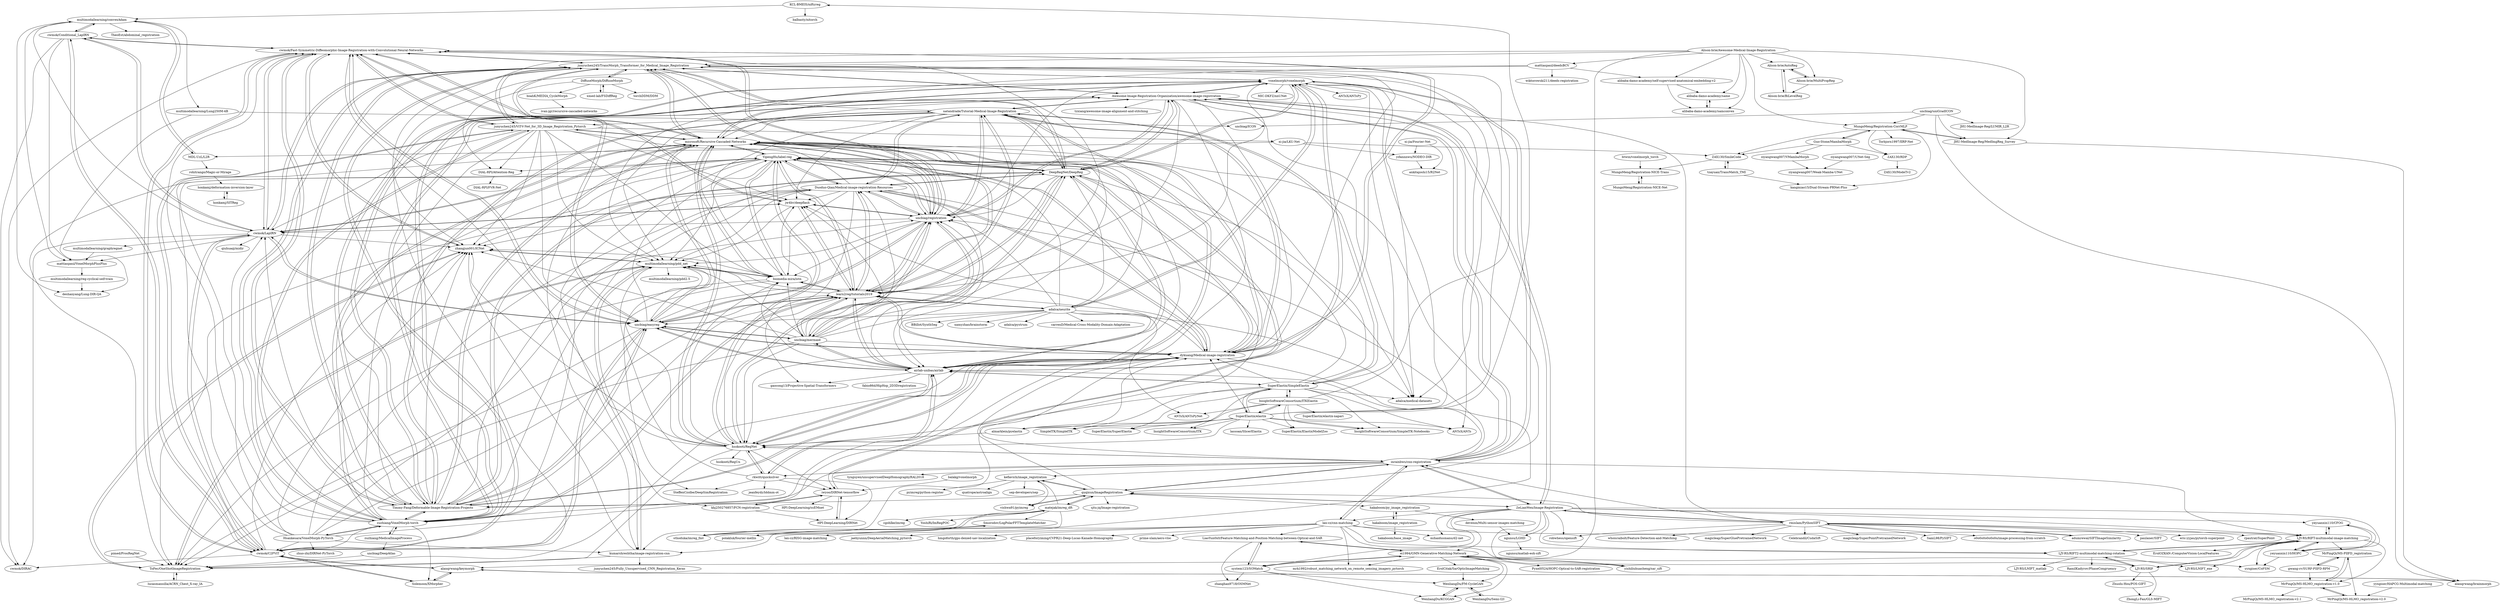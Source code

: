 digraph G {
"KCL-BMEIS/niftyreg" -> "multimodallearning/convexAdam"
"KCL-BMEIS/niftyreg" -> "balbasty/nitorch"
"voxelmorph/voxelmorph" -> "Awesome-Image-Registration-Organization/awesome-image-registration"
"voxelmorph/voxelmorph" -> "junyuchen245/TransMorph_Transformer_for_Medical_Image_Registration"
"voxelmorph/voxelmorph" -> "microsoft/Recursive-Cascaded-Networks"
"voxelmorph/voxelmorph" -> "adalca/medical-datasets" ["e"=1]
"voxelmorph/voxelmorph" -> "DeepRegNet/DeepReg"
"voxelmorph/voxelmorph" -> "airlab-unibas/airlab"
"voxelmorph/voxelmorph" -> "ANTsX/ANTs" ["e"=1]
"voxelmorph/voxelmorph" -> "zuzhiang/VoxelMorph-torch"
"voxelmorph/voxelmorph" -> "ANTsX/ANTsPy" ["e"=1]
"voxelmorph/voxelmorph" -> "Timmy-Fang/Deformable-Image-Registration-Projects"
"voxelmorph/voxelmorph" -> "MIC-DKFZ/nnUNet" ["e"=1]
"voxelmorph/voxelmorph" -> "inrainbws/cnn-registration"
"voxelmorph/voxelmorph" -> "adalca/neurite"
"voxelmorph/voxelmorph" -> "uncbiag/registration"
"voxelmorph/voxelmorph" -> "learn2reg/tutorials2019"
"inrainbws/cnn-registration" -> "quqixun/ImageRegistration"
"inrainbws/cnn-registration" -> "ZeLianWen/Image-Registration"
"inrainbws/cnn-registration" -> "Awesome-Image-Registration-Organization/awesome-image-registration"
"inrainbws/cnn-registration" -> "hsokooti/RegNet"
"inrainbws/cnn-registration" -> "dykuang/Medical-image-registration"
"inrainbws/cnn-registration" -> "voxelmorph/voxelmorph"
"inrainbws/cnn-registration" -> "lan-cz/cnn-matching"
"inrainbws/cnn-registration" -> "tynguyen/unsupervisedDeepHomographyRAL2018" ["e"=1]
"inrainbws/cnn-registration" -> "microsoft/Recursive-Cascaded-Networks"
"inrainbws/cnn-registration" -> "LJY-RS/RIFT-multimodal-image-matching"
"inrainbws/cnn-registration" -> "uncbiag/registration"
"inrainbws/cnn-registration" -> "Timmy-Fang/Deformable-Image-Registration-Projects"
"inrainbws/cnn-registration" -> "rkwitt/quicksilver"
"inrainbws/cnn-registration" -> "airlab-unibas/airlab"
"inrainbws/cnn-registration" -> "keflavich/image_registration"
"kumarshreshtha/image-registration-cnn" -> "multimodallearning/pdd_net"
"kumarshreshtha/image-registration-cnn" -> "ToFec/OneShotImageRegistration"
"kumarshreshtha/image-registration-cnn" -> "zhangjun001/ICNet"
"kumarshreshtha/image-registration-cnn" -> "junyuchen245/Fully_Unsupervised_CNN_Registration_Keras" ["e"=1]
"airlab-unibas/airlab" -> "rkwitt/quicksilver"
"airlab-unibas/airlab" -> "learn2reg/tutorials2019"
"airlab-unibas/airlab" -> "hsokooti/RegNet"
"airlab-unibas/airlab" -> "microsoft/Recursive-Cascaded-Networks"
"airlab-unibas/airlab" -> "dykuang/Medical-image-registration"
"airlab-unibas/airlab" -> "SuperElastix/SimpleElastix"
"airlab-unibas/airlab" -> "uncbiag/mermaid"
"airlab-unibas/airlab" -> "DeepRegNet/DeepReg"
"airlab-unibas/airlab" -> "uncbiag/easyreg"
"airlab-unibas/airlab" -> "voxelmorph/voxelmorph"
"airlab-unibas/airlab" -> "fabio86d/HipHop_2D3Dregistration" ["e"=1]
"airlab-unibas/airlab" -> "natandrade/Tutorial-Medical-Image-Registration"
"airlab-unibas/airlab" -> "biomedia-mira/istn"
"airlab-unibas/airlab" -> "uncbiag/registration"
"airlab-unibas/airlab" -> "gaocong13/Projective-Spatial-Transformers" ["e"=1]
"uncbiag/mermaid" -> "uncbiag/easyreg"
"uncbiag/mermaid" -> "uncbiag/registration"
"uncbiag/mermaid" -> "learn2reg/tutorials2019"
"uncbiag/mermaid" -> "dykuang/Medical-image-registration"
"uncbiag/mermaid" -> "airlab-unibas/airlab"
"uncbiag/mermaid" -> "zhangjun001/ICNet"
"uncbiag/mermaid" -> "jw4hv/deepflash"
"uncbiag/mermaid" -> "DeepRegNet/DeepReg"
"uncbiag/mermaid" -> "ToFec/OneShotImageRegistration"
"uncbiag/mermaid" -> "microsoft/Recursive-Cascaded-Networks"
"uncbiag/mermaid" -> "cwmok/Fast-Symmetric-Diffeomorphic-Image-Registration-with-Convolutional-Neural-Networks"
"uncbiag/mermaid" -> "multimodallearning/pdd_net"
"uncbiag/mermaid" -> "biomedia-mira/istn"
"uncbiag/mermaid" -> "Duoduo-Qian/Medical-image-registration-Resources"
"uncbiag/mermaid" -> "hsokooti/RegNet"
"uncbiag/easyreg" -> "uncbiag/mermaid"
"uncbiag/easyreg" -> "uncbiag/registration"
"uncbiag/easyreg" -> "dykuang/Medical-image-registration"
"uncbiag/easyreg" -> "learn2reg/tutorials2019"
"uncbiag/easyreg" -> "cwmok/C2FViT"
"uncbiag/easyreg" -> "microsoft/Recursive-Cascaded-Networks"
"uncbiag/easyreg" -> "cwmok/LapIRN"
"uncbiag/easyreg" -> "cwmok/Fast-Symmetric-Diffeomorphic-Image-Registration-with-Convolutional-Neural-Networks"
"uncbiag/easyreg" -> "ToFec/OneShotImageRegistration"
"uncbiag/easyreg" -> "jw4hv/deepflash"
"uncbiag/easyreg" -> "multimodallearning/pdd_net"
"uncbiag/easyreg" -> "YipengHu/label-reg"
"uncbiag/easyreg" -> "airlab-unibas/airlab"
"uncbiag/easyreg" -> "junyuchen245/TransMorph_Transformer_for_Medical_Image_Registration"
"uncbiag/easyreg" -> "Timmy-Fang/Deformable-Image-Registration-Projects"
"uncbiag/registration" -> "uncbiag/easyreg"
"uncbiag/registration" -> "uncbiag/mermaid"
"uncbiag/registration" -> "microsoft/Recursive-Cascaded-Networks"
"uncbiag/registration" -> "learn2reg/tutorials2019"
"uncbiag/registration" -> "cwmok/Fast-Symmetric-Diffeomorphic-Image-Registration-with-Convolutional-Neural-Networks"
"uncbiag/registration" -> "jw4hv/deepflash"
"uncbiag/registration" -> "YipengHu/label-reg"
"uncbiag/registration" -> "Duoduo-Qian/Medical-image-registration-Resources"
"uncbiag/registration" -> "cwmok/LapIRN"
"uncbiag/registration" -> "junyuchen245/TransMorph_Transformer_for_Medical_Image_Registration"
"uncbiag/registration" -> "Awesome-Image-Registration-Organization/awesome-image-registration"
"uncbiag/registration" -> "biomedia-mira/istn"
"uncbiag/registration" -> "multimodallearning/pdd_net"
"uncbiag/registration" -> "natandrade/Tutorial-Medical-Image-Registration"
"uncbiag/registration" -> "hsokooti/RegNet"
"Timmy-Fang/Deformable-Image-Registration-Projects" -> "dykuang/Medical-image-registration"
"Timmy-Fang/Deformable-Image-Registration-Projects" -> "zuzhiang/VoxelMorph-torch"
"Timmy-Fang/Deformable-Image-Registration-Projects" -> "microsoft/Recursive-Cascaded-Networks"
"Timmy-Fang/Deformable-Image-Registration-Projects" -> "Awesome-Image-Registration-Organization/awesome-image-registration"
"Timmy-Fang/Deformable-Image-Registration-Projects" -> "cwmok/Fast-Symmetric-Diffeomorphic-Image-Registration-with-Convolutional-Neural-Networks"
"Timmy-Fang/Deformable-Image-Registration-Projects" -> "junyuchen245/TransMorph_Transformer_for_Medical_Image_Registration"
"Timmy-Fang/Deformable-Image-Registration-Projects" -> "cwmok/LapIRN"
"Timmy-Fang/Deformable-Image-Registration-Projects" -> "uncbiag/easyreg"
"Timmy-Fang/Deformable-Image-Registration-Projects" -> "zhangjun001/ICNet"
"Timmy-Fang/Deformable-Image-Registration-Projects" -> "learn2reg/tutorials2019"
"Timmy-Fang/Deformable-Image-Registration-Projects" -> "uncbiag/registration"
"Timmy-Fang/Deformable-Image-Registration-Projects" -> "voxelmorph/voxelmorph"
"Timmy-Fang/Deformable-Image-Registration-Projects" -> "Duoduo-Qian/Medical-image-registration-Resources"
"Timmy-Fang/Deformable-Image-Registration-Projects" -> "DeepRegNet/DeepReg"
"Timmy-Fang/Deformable-Image-Registration-Projects" -> "natandrade/Tutorial-Medical-Image-Registration"
"dykuang/Medical-image-registration" -> "microsoft/Recursive-Cascaded-Networks"
"dykuang/Medical-image-registration" -> "uncbiag/easyreg"
"dykuang/Medical-image-registration" -> "YipengHu/label-reg"
"dykuang/Medical-image-registration" -> "hsokooti/RegNet"
"dykuang/Medical-image-registration" -> "Timmy-Fang/Deformable-Image-Registration-Projects"
"dykuang/Medical-image-registration" -> "Duoduo-Qian/Medical-image-registration-Resources"
"dykuang/Medical-image-registration" -> "natandrade/Tutorial-Medical-Image-Registration"
"dykuang/Medical-image-registration" -> "learn2reg/tutorials2019"
"dykuang/Medical-image-registration" -> "cwmok/Fast-Symmetric-Diffeomorphic-Image-Registration-with-Convolutional-Neural-Networks"
"dykuang/Medical-image-registration" -> "kumarshreshtha/image-registration-cnn"
"dykuang/Medical-image-registration" -> "ToFec/OneShotImageRegistration"
"dykuang/Medical-image-registration" -> "DeepRegNet/DeepReg"
"dykuang/Medical-image-registration" -> "airlab-unibas/airlab"
"dykuang/Medical-image-registration" -> "jw4hv/deepflash"
"dykuang/Medical-image-registration" -> "multimodallearning/pdd_net"
"hsokooti/RegNet" -> "dykuang/Medical-image-registration"
"hsokooti/RegNet" -> "YipengHu/label-reg"
"hsokooti/RegNet" -> "zhangjun001/ICNet"
"hsokooti/RegNet" -> "hsokooti/RegUn"
"hsokooti/RegNet" -> "microsoft/Recursive-Cascaded-Networks"
"hsokooti/RegNet" -> "ToFec/OneShotImageRegistration"
"hsokooti/RegNet" -> "airlab-unibas/airlab"
"hsokooti/RegNet" -> "multimodallearning/pdd_net"
"hsokooti/RegNet" -> "biomedia-mira/istn"
"hsokooti/RegNet" -> "uncbiag/registration"
"hsokooti/RegNet" -> "learn2reg/tutorials2019"
"hsokooti/RegNet" -> "inrainbws/cnn-registration"
"hsokooti/RegNet" -> "iwyoo/DIRNet-tensorflow"
"hsokooti/RegNet" -> "rkwitt/quicksilver"
"hsokooti/RegNet" -> "cwmok/Fast-Symmetric-Diffeomorphic-Image-Registration-with-Convolutional-Neural-Networks"
"natandrade/Tutorial-Medical-Image-Registration" -> "Duoduo-Qian/Medical-image-registration-Resources"
"natandrade/Tutorial-Medical-Image-Registration" -> "learn2reg/tutorials2019"
"natandrade/Tutorial-Medical-Image-Registration" -> "dykuang/Medical-image-registration"
"natandrade/Tutorial-Medical-Image-Registration" -> "DeepRegNet/DeepReg"
"natandrade/Tutorial-Medical-Image-Registration" -> "microsoft/Recursive-Cascaded-Networks"
"natandrade/Tutorial-Medical-Image-Registration" -> "uncbiag/registration"
"natandrade/Tutorial-Medical-Image-Registration" -> "airlab-unibas/airlab"
"natandrade/Tutorial-Medical-Image-Registration" -> "multimodallearning/pdd_net"
"natandrade/Tutorial-Medical-Image-Registration" -> "jw4hv/deepflash"
"natandrade/Tutorial-Medical-Image-Registration" -> "biomedia-mira/istn"
"natandrade/Tutorial-Medical-Image-Registration" -> "junyuchen245/TransMorph_Transformer_for_Medical_Image_Registration"
"natandrade/Tutorial-Medical-Image-Registration" -> "Timmy-Fang/Deformable-Image-Registration-Projects"
"natandrade/Tutorial-Medical-Image-Registration" -> "Awesome-Image-Registration-Organization/awesome-image-registration"
"natandrade/Tutorial-Medical-Image-Registration" -> "SuperElastix/SimpleElastix"
"natandrade/Tutorial-Medical-Image-Registration" -> "junyuchen245/ViT-V-Net_for_3D_Image_Registration_Pytorch"
"balakg/voxelmorph" -> "iwyoo/DIRNet-tensorflow"
"YipengHu/label-reg" -> "learn2reg/tutorials2019"
"YipengHu/label-reg" -> "zhangjun001/ICNet"
"YipengHu/label-reg" -> "dykuang/Medical-image-registration"
"YipengHu/label-reg" -> "iwyoo/DIRNet-tensorflow"
"YipengHu/label-reg" -> "microsoft/Recursive-Cascaded-Networks"
"YipengHu/label-reg" -> "multimodallearning/pdd_net"
"YipengHu/label-reg" -> "hsokooti/RegNet"
"YipengHu/label-reg" -> "biomedia-mira/istn"
"YipengHu/label-reg" -> "Duoduo-Qian/Medical-image-registration-Resources"
"YipengHu/label-reg" -> "ToFec/OneShotImageRegistration"
"YipengHu/label-reg" -> "uncbiag/registration"
"YipengHu/label-reg" -> "kumarshreshtha/image-registration-cnn"
"YipengHu/label-reg" -> "khj250276857/FCN-registration"
"YipengHu/label-reg" -> "DIAL-RPI/Attention-Reg"
"YipengHu/label-reg" -> "DeepRegNet/DeepReg"
"matejak/imreg_dft" -> "sthoduka/imreg_fmt"
"matejak/imreg_dft" -> "polakluk/fourier-mellin"
"matejak/imreg_dft" -> "cgohlke/imreg"
"matejak/imreg_dft" -> "quqixun/ImageRegistration"
"matejak/imreg_dft" -> "YoshiRi/ImRegPOC"
"matejak/imreg_dft" -> "keflavich/image_registration"
"matejak/imreg_dft" -> "Smorodov/LogPolarFFTTemplateMatcher"
"ei1994/GMN-Generative-Matching-Network" -> "LiaoYun0x0/Feature-Matching-and-Position-Matching-between-Optical-and-SAR"
"ei1994/GMN-Generative-Matching-Network" -> "ErolCitak/SarOpticImageMatching"
"ei1994/GMN-Generative-Matching-Network" -> "system123/SOMatch"
"ei1994/GMN-Generative-Matching-Network" -> "WenliangDu/FM-CycleGAN"
"ei1994/GMN-Generative-Matching-Network" -> "yishiliuhuasheng/sar_sift"
"ei1994/GMN-Generative-Matching-Network" -> "mrk1992/robust_matching_network_on_remote_sensing_imagery_pytorch" ["e"=1]
"ei1994/GMN-Generative-Matching-Network" -> "WenliangDu/KCGGAN"
"ei1994/GMN-Generative-Matching-Network" -> "Pyxel0524/HOPC-Optical-to-SAR-registration"
"ei1994/GMN-Generative-Matching-Network" -> "yyxgiser/CoFSM"
"ErolCitak/SarOpticImageMatching" -> "WenliangDu/FM-CycleGAN"
"ToFec/OneShotImageRegistration" -> "multimodallearning/pdd_net"
"ToFec/OneShotImageRegistration" -> "zhangjun001/ICNet"
"ToFec/OneShotImageRegistration" -> "lucasmansilla/ACRN_Chest_X-ray_IA"
"multimodallearning/pdd_net" -> "ToFec/OneShotImageRegistration"
"multimodallearning/pdd_net" -> "zhangjun001/ICNet"
"multimodallearning/pdd_net" -> "kumarshreshtha/image-registration-cnn"
"multimodallearning/pdd_net" -> "biomedia-mira/istn"
"multimodallearning/pdd_net" -> "multimodallearning/pdd2.5"
"yishiliuhuasheng/sar_sift" -> "ei1994/GMN-Generative-Matching-Network"
"khj250276857/FCN-registration" -> "iwyoo/DIRNet-tensorflow"
"khj250276857/FCN-registration" -> "HPI-DeepLearning/DIRNet"
"biomedia-mira/istn" -> "multimodallearning/pdd_net"
"biomedia-mira/istn" -> "ToFec/OneShotImageRegistration"
"biomedia-mira/istn" -> "YipengHu/label-reg"
"biomedia-mira/istn" -> "learn2reg/tutorials2019"
"biomedia-mira/istn" -> "zhangjun001/ICNet"
"biomedia-mira/istn" -> "microsoft/Recursive-Cascaded-Networks"
"biomedia-mira/istn" -> "SteffenCzolbe/DeepSimRegistration"
"HPI-DeepLearning/DIRNet" -> "iwyoo/DIRNet-tensorflow"
"jw4hv/deepflash" -> "cwmok/Fast-Symmetric-Diffeomorphic-Image-Registration-with-Convolutional-Neural-Networks"
"jw4hv/deepflash" -> "multimodallearning/pdd_net"
"jw4hv/deepflash" -> "uncbiag/registration"
"jw4hv/deepflash" -> "cwmok/LapIRN"
"jw4hv/deepflash" -> "learn2reg/tutorials2019"
"Awesome-Image-Registration-Organization/awesome-image-registration" -> "voxelmorph/voxelmorph"
"Awesome-Image-Registration-Organization/awesome-image-registration" -> "junyuchen245/TransMorph_Transformer_for_Medical_Image_Registration"
"Awesome-Image-Registration-Organization/awesome-image-registration" -> "Timmy-Fang/Deformable-Image-Registration-Projects"
"Awesome-Image-Registration-Organization/awesome-image-registration" -> "DeepRegNet/DeepReg"
"Awesome-Image-Registration-Organization/awesome-image-registration" -> "microsoft/Recursive-Cascaded-Networks"
"Awesome-Image-Registration-Organization/awesome-image-registration" -> "uncbiag/registration"
"Awesome-Image-Registration-Organization/awesome-image-registration" -> "inrainbws/cnn-registration"
"Awesome-Image-Registration-Organization/awesome-image-registration" -> "zuzhiang/VoxelMorph-torch"
"Awesome-Image-Registration-Organization/awesome-image-registration" -> "learn2reg/tutorials2019"
"Awesome-Image-Registration-Organization/awesome-image-registration" -> "airlab-unibas/airlab"
"Awesome-Image-Registration-Organization/awesome-image-registration" -> "natandrade/Tutorial-Medical-Image-Registration"
"Awesome-Image-Registration-Organization/awesome-image-registration" -> "adalca/medical-datasets" ["e"=1]
"Awesome-Image-Registration-Organization/awesome-image-registration" -> "dykuang/Medical-image-registration"
"Awesome-Image-Registration-Organization/awesome-image-registration" -> "ZeLianWen/Image-Registration"
"Awesome-Image-Registration-Organization/awesome-image-registration" -> "tzxiang/awesome-image-alignment-and-stitching" ["e"=1]
"cwmok/Fast-Symmetric-Diffeomorphic-Image-Registration-with-Convolutional-Neural-Networks" -> "cwmok/LapIRN"
"cwmok/Fast-Symmetric-Diffeomorphic-Image-Registration-with-Convolutional-Neural-Networks" -> "jw4hv/deepflash"
"cwmok/Fast-Symmetric-Diffeomorphic-Image-Registration-with-Convolutional-Neural-Networks" -> "zhangjun001/ICNet"
"cwmok/Fast-Symmetric-Diffeomorphic-Image-Registration-with-Convolutional-Neural-Networks" -> "microsoft/Recursive-Cascaded-Networks"
"cwmok/Fast-Symmetric-Diffeomorphic-Image-Registration-with-Convolutional-Neural-Networks" -> "cwmok/Conditional_LapIRN"
"cwmok/Fast-Symmetric-Diffeomorphic-Image-Registration-with-Convolutional-Neural-Networks" -> "cwmok/C2FViT"
"cwmok/Fast-Symmetric-Diffeomorphic-Image-Registration-with-Convolutional-Neural-Networks" -> "junyuchen245/TransMorph_Transformer_for_Medical_Image_Registration"
"cwmok/Fast-Symmetric-Diffeomorphic-Image-Registration-with-Convolutional-Neural-Networks" -> "uncbiag/registration"
"cwmok/Fast-Symmetric-Diffeomorphic-Image-Registration-with-Convolutional-Neural-Networks" -> "dykuang/Medical-image-registration"
"cwmok/Fast-Symmetric-Diffeomorphic-Image-Registration-with-Convolutional-Neural-Networks" -> "uncbiag/easyreg"
"cwmok/Fast-Symmetric-Diffeomorphic-Image-Registration-with-Convolutional-Neural-Networks" -> "junyuchen245/ViT-V-Net_for_3D_Image_Registration_Pytorch"
"cwmok/Fast-Symmetric-Diffeomorphic-Image-Registration-with-Convolutional-Neural-Networks" -> "Timmy-Fang/Deformable-Image-Registration-Projects"
"cwmok/Fast-Symmetric-Diffeomorphic-Image-Registration-with-Convolutional-Neural-Networks" -> "cwmok/DIRAC"
"lan-cz/cnn-matching" -> "lan-cz/RISG-image-matching"
"lan-cz/cnn-matching" -> "mrk1992/robust_matching_network_on_remote_sensing_imagery_pytorch" ["e"=1]
"lan-cz/cnn-matching" -> "jaehyunnn/DeepAerialMatching_pytorch" ["e"=1]
"lan-cz/cnn-matching" -> "LJY-RS/RIFT2-multimodal-matching-rotation"
"lan-cz/cnn-matching" -> "LJY-RS/SRIF"
"lan-cz/cnn-matching" -> "LJY-RS/RIFT-multimodal-image-matching"
"lan-cz/cnn-matching" -> "hmgoforth/gps-denied-uav-localization" ["e"=1]
"lan-cz/cnn-matching" -> "mihaidusmanu/d2-net" ["e"=1]
"lan-cz/cnn-matching" -> "inrainbws/cnn-registration"
"lan-cz/cnn-matching" -> "LiaoYun0x0/Feature-Matching-and-Position-Matching-between-Optical-and-SAR"
"lan-cz/cnn-matching" -> "placeforyiming/CVPR21-Deep-Lucas-Kanade-Homography" ["e"=1]
"lan-cz/cnn-matching" -> "prime-slam/aero-vloc" ["e"=1]
"microsoft/Recursive-Cascaded-Networks" -> "cwmok/Fast-Symmetric-Diffeomorphic-Image-Registration-with-Convolutional-Neural-Networks"
"microsoft/Recursive-Cascaded-Networks" -> "dykuang/Medical-image-registration"
"microsoft/Recursive-Cascaded-Networks" -> "junyuchen245/TransMorph_Transformer_for_Medical_Image_Registration"
"microsoft/Recursive-Cascaded-Networks" -> "zuzhiang/VoxelMorph-torch"
"microsoft/Recursive-Cascaded-Networks" -> "uncbiag/registration"
"microsoft/Recursive-Cascaded-Networks" -> "YipengHu/label-reg"
"microsoft/Recursive-Cascaded-Networks" -> "learn2reg/tutorials2019"
"microsoft/Recursive-Cascaded-Networks" -> "cwmok/LapIRN"
"microsoft/Recursive-Cascaded-Networks" -> "Timmy-Fang/Deformable-Image-Registration-Projects"
"microsoft/Recursive-Cascaded-Networks" -> "junyuchen245/ViT-V-Net_for_3D_Image_Registration_Pytorch"
"microsoft/Recursive-Cascaded-Networks" -> "uncbiag/easyreg"
"microsoft/Recursive-Cascaded-Networks" -> "DeepRegNet/DeepReg"
"microsoft/Recursive-Cascaded-Networks" -> "biomedia-mira/istn"
"microsoft/Recursive-Cascaded-Networks" -> "voxelmorph/voxelmorph"
"microsoft/Recursive-Cascaded-Networks" -> "hsokooti/RegNet"
"zuzhiang/VoxelMorph-torch" -> "junyuchen245/TransMorph_Transformer_for_Medical_Image_Registration"
"zuzhiang/VoxelMorph-torch" -> "microsoft/Recursive-Cascaded-Networks"
"zuzhiang/VoxelMorph-torch" -> "Hsankesara/VoxelMorph-PyTorch"
"zuzhiang/VoxelMorph-torch" -> "Timmy-Fang/Deformable-Image-Registration-Projects"
"zuzhiang/VoxelMorph-torch" -> "junyuchen245/ViT-V-Net_for_3D_Image_Registration_Pytorch"
"zuzhiang/VoxelMorph-torch" -> "zuzhiang/MedicalImageProcess"
"zuzhiang/VoxelMorph-torch" -> "learn2reg/tutorials2019"
"zuzhiang/VoxelMorph-torch" -> "cwmok/Fast-Symmetric-Diffeomorphic-Image-Registration-with-Convolutional-Neural-Networks"
"zuzhiang/VoxelMorph-torch" -> "YipengHu/label-reg"
"zuzhiang/VoxelMorph-torch" -> "cwmok/C2FViT"
"zuzhiang/VoxelMorph-torch" -> "Awesome-Image-Registration-Organization/awesome-image-registration"
"zuzhiang/VoxelMorph-torch" -> "voxelmorph/voxelmorph"
"zuzhiang/VoxelMorph-torch" -> "cwmok/LapIRN"
"zuzhiang/VoxelMorph-torch" -> "dykuang/Medical-image-registration"
"zuzhiang/VoxelMorph-torch" -> "Solemoon/XMorpher"
"SuperElastix/SimpleElastix" -> "SuperElastix/elastix"
"SuperElastix/SimpleElastix" -> "InsightSoftwareConsortium/SimpleITK-Notebooks" ["e"=1]
"SuperElastix/SimpleElastix" -> "InsightSoftwareConsortium/ITKElastix"
"SuperElastix/SimpleElastix" -> "SimpleITK/SimpleITK" ["e"=1]
"SuperElastix/SimpleElastix" -> "airlab-unibas/airlab"
"SuperElastix/SimpleElastix" -> "SuperElastix/SuperElastix"
"SuperElastix/SimpleElastix" -> "ANTsX/ANTs" ["e"=1]
"SuperElastix/SimpleElastix" -> "microsoft/Recursive-Cascaded-Networks"
"SuperElastix/SimpleElastix" -> "natandrade/Tutorial-Medical-Image-Registration"
"SuperElastix/SimpleElastix" -> "adalca/medical-datasets" ["e"=1]
"SuperElastix/SimpleElastix" -> "InsightSoftwareConsortium/ITK" ["e"=1]
"SuperElastix/SimpleElastix" -> "voxelmorph/voxelmorph"
"SuperElastix/SimpleElastix" -> "YipengHu/label-reg"
"SuperElastix/SimpleElastix" -> "hsokooti/RegNet"
"SuperElastix/SimpleElastix" -> "dykuang/Medical-image-registration"
"DeepRegNet/DeepReg" -> "learn2reg/tutorials2019"
"DeepRegNet/DeepReg" -> "Duoduo-Qian/Medical-image-registration-Resources"
"DeepRegNet/DeepReg" -> "natandrade/Tutorial-Medical-Image-Registration"
"DeepRegNet/DeepReg" -> "junyuchen245/TransMorph_Transformer_for_Medical_Image_Registration"
"DeepRegNet/DeepReg" -> "microsoft/Recursive-Cascaded-Networks"
"DeepRegNet/DeepReg" -> "voxelmorph/voxelmorph"
"DeepRegNet/DeepReg" -> "dykuang/Medical-image-registration"
"DeepRegNet/DeepReg" -> "YipengHu/label-reg"
"DeepRegNet/DeepReg" -> "Awesome-Image-Registration-Organization/awesome-image-registration"
"DeepRegNet/DeepReg" -> "airlab-unibas/airlab"
"DeepRegNet/DeepReg" -> "adalca/medical-datasets" ["e"=1]
"DeepRegNet/DeepReg" -> "uncbiag/mermaid"
"DeepRegNet/DeepReg" -> "uncbiag/registration"
"DeepRegNet/DeepReg" -> "Timmy-Fang/Deformable-Image-Registration-Projects"
"DeepRegNet/DeepReg" -> "zuzhiang/VoxelMorph-torch"
"InsightSoftwareConsortium/ITKElastix" -> "SuperElastix/elastix"
"InsightSoftwareConsortium/ITKElastix" -> "SuperElastix/SimpleElastix"
"InsightSoftwareConsortium/ITKElastix" -> "SuperElastix/ElastixModelZoo"
"InsightSoftwareConsortium/ITKElastix" -> "SuperElastix/elastix-napari"
"InsightSoftwareConsortium/ITKElastix" -> "almarklein/pyelastix"
"InsightSoftwareConsortium/ITKElastix" -> "InsightSoftwareConsortium/SimpleITK-Notebooks" ["e"=1]
"InsightSoftwareConsortium/ITKElastix" -> "junyuchen245/TransMorph_Transformer_for_Medical_Image_Registration"
"InsightSoftwareConsortium/ITKElastix" -> "ANTsX/ANTsPyNet" ["e"=1]
"Duoduo-Qian/Medical-image-registration-Resources" -> "learn2reg/tutorials2019"
"Duoduo-Qian/Medical-image-registration-Resources" -> "natandrade/Tutorial-Medical-Image-Registration"
"Duoduo-Qian/Medical-image-registration-Resources" -> "dykuang/Medical-image-registration"
"Duoduo-Qian/Medical-image-registration-Resources" -> "DeepRegNet/DeepReg"
"Duoduo-Qian/Medical-image-registration-Resources" -> "multimodallearning/pdd_net"
"Duoduo-Qian/Medical-image-registration-Resources" -> "YipengHu/label-reg"
"Duoduo-Qian/Medical-image-registration-Resources" -> "uncbiag/registration"
"Duoduo-Qian/Medical-image-registration-Resources" -> "ToFec/OneShotImageRegistration"
"Duoduo-Qian/Medical-image-registration-Resources" -> "zhangjun001/ICNet"
"Duoduo-Qian/Medical-image-registration-Resources" -> "microsoft/Recursive-Cascaded-Networks"
"Duoduo-Qian/Medical-image-registration-Resources" -> "jw4hv/deepflash"
"Duoduo-Qian/Medical-image-registration-Resources" -> "biomedia-mira/istn"
"Duoduo-Qian/Medical-image-registration-Resources" -> "gaocong13/Projective-Spatial-Transformers" ["e"=1]
"Duoduo-Qian/Medical-image-registration-Resources" -> "kumarshreshtha/image-registration-cnn"
"Duoduo-Qian/Medical-image-registration-Resources" -> "airlab-unibas/airlab"
"learn2reg/tutorials2019" -> "Duoduo-Qian/Medical-image-registration-Resources"
"learn2reg/tutorials2019" -> "YipengHu/label-reg"
"learn2reg/tutorials2019" -> "multimodallearning/pdd_net"
"learn2reg/tutorials2019" -> "natandrade/Tutorial-Medical-Image-Registration"
"learn2reg/tutorials2019" -> "uncbiag/easyreg"
"learn2reg/tutorials2019" -> "DeepRegNet/DeepReg"
"learn2reg/tutorials2019" -> "microsoft/Recursive-Cascaded-Networks"
"learn2reg/tutorials2019" -> "uncbiag/registration"
"learn2reg/tutorials2019" -> "biomedia-mira/istn"
"learn2reg/tutorials2019" -> "dykuang/Medical-image-registration"
"learn2reg/tutorials2019" -> "uncbiag/mermaid"
"learn2reg/tutorials2019" -> "airlab-unibas/airlab"
"learn2reg/tutorials2019" -> "zuzhiang/VoxelMorph-torch"
"learn2reg/tutorials2019" -> "jw4hv/deepflash"
"learn2reg/tutorials2019" -> "adalca/neurite"
"WenliangDu/KCGGAN" -> "WenliangDu/FM-CycleGAN"
"Hsankesara/VoxelMorph-PyTorch" -> "zuzhiang/VoxelMorph-torch"
"Hsankesara/VoxelMorph-PyTorch" -> "kumarshreshtha/image-registration-cnn"
"Hsankesara/VoxelMorph-PyTorch" -> "zhangjun001/ICNet"
"Hsankesara/VoxelMorph-PyTorch" -> "YipengHu/label-reg"
"Hsankesara/VoxelMorph-PyTorch" -> "cwmok/C2FViT"
"Hsankesara/VoxelMorph-PyTorch" -> "multimodallearning/pdd_net"
"Hsankesara/VoxelMorph-PyTorch" -> "microsoft/Recursive-Cascaded-Networks"
"Hsankesara/VoxelMorph-PyTorch" -> "zhuo-zhi/DIRNet-PyTorch"
"Hsankesara/VoxelMorph-PyTorch" -> "Duoduo-Qian/Medical-image-registration-Resources"
"Hsankesara/VoxelMorph-PyTorch" -> "learn2reg/tutorials2019"
"Hsankesara/VoxelMorph-PyTorch" -> "dykuang/Medical-image-registration"
"adumrewal/SIFTImageSimilarity" -> "rmislam/PythonSIFT"
"multimodallearning/graphregnet" -> "mattiaspaul/VoxelMorphPlusPlus"
"zhangjun001/ICNet" -> "ToFec/OneShotImageRegistration"
"zhangjun001/ICNet" -> "multimodallearning/pdd_net"
"zhangjun001/ICNet" -> "cwmok/Fast-Symmetric-Diffeomorphic-Image-Registration-with-Convolutional-Neural-Networks"
"lucasmansilla/ACRN_Chest_X-ray_IA" -> "ToFec/OneShotImageRegistration"
"devenin/Multi-sensor-images-matching" -> "ngunsu/LGHD"
"pimed/ProsRegNet" -> "ToFec/OneShotImageRegistration"
"uncbiag/DeepAtlas" -> "ToFec/OneShotImageRegistration"
"rmislam/PythonSIFT" -> "paulaner/SIFT"
"rmislam/PythonSIFT" -> "adumrewal/SIFTImageSimilarity"
"rmislam/PythonSIFT" -> "ZeLianWen/Image-Registration"
"rmislam/PythonSIFT" -> "quqixun/ImageRegistration"
"rmislam/PythonSIFT" -> "robwhess/opensift" ["e"=1]
"rmislam/PythonSIFT" -> "eric-yyjau/pytorch-superpoint" ["e"=1]
"rmislam/PythonSIFT" -> "rpautrat/SuperPoint" ["e"=1]
"rmislam/PythonSIFT" -> "inrainbws/cnn-registration"
"rmislam/PythonSIFT" -> "whoisraibolt/Feature-Detection-and-Matching" ["e"=1]
"rmislam/PythonSIFT" -> "magicleap/SuperGluePretrainedNetwork" ["e"=1]
"rmislam/PythonSIFT" -> "Celebrandil/CudaSift" ["e"=1]
"rmislam/PythonSIFT" -> "magicleap/SuperPointPretrainedNetwork" ["e"=1]
"rmislam/PythonSIFT" -> "Awesome-Image-Registration-Organization/awesome-image-registration"
"rmislam/PythonSIFT" -> "SamL98/PySIFT"
"rmislam/PythonSIFT" -> "o0o0o0o0o0o0o/image-processing-from-scratch" ["e"=1]
"cwmok/Conditional_LapIRN" -> "cwmok/LapIRN"
"cwmok/Conditional_LapIRN" -> "multimodallearning/convexAdam"
"cwmok/Conditional_LapIRN" -> "cwmok/DIRAC"
"cwmok/Conditional_LapIRN" -> "cwmok/C2FViT"
"cwmok/Conditional_LapIRN" -> "cwmok/Fast-Symmetric-Diffeomorphic-Image-Registration-with-Convolutional-Neural-Networks"
"cwmok/Conditional_LapIRN" -> "mattiaspaul/VoxelMorphPlusPlus"
"LiaoYun0x0/Feature-Matching-and-Position-Matching-between-Optical-and-SAR" -> "system123/SOMatch"
"LiaoYun0x0/Feature-Matching-and-Position-Matching-between-Optical-and-SAR" -> "ei1994/GMN-Generative-Matching-Network"
"LiaoYun0x0/Feature-Matching-and-Position-Matching-between-Optical-and-SAR" -> "zhanghan9718/OSMNet"
"junyuchen245/TransMorph_Transformer_for_Medical_Image_Registration" -> "junyuchen245/ViT-V-Net_for_3D_Image_Registration_Pytorch"
"junyuchen245/TransMorph_Transformer_for_Medical_Image_Registration" -> "cwmok/C2FViT"
"junyuchen245/TransMorph_Transformer_for_Medical_Image_Registration" -> "zuzhiang/VoxelMorph-torch"
"junyuchen245/TransMorph_Transformer_for_Medical_Image_Registration" -> "microsoft/Recursive-Cascaded-Networks"
"junyuchen245/TransMorph_Transformer_for_Medical_Image_Registration" -> "cwmok/LapIRN"
"junyuchen245/TransMorph_Transformer_for_Medical_Image_Registration" -> "voxelmorph/voxelmorph"
"junyuchen245/TransMorph_Transformer_for_Medical_Image_Registration" -> "cwmok/Fast-Symmetric-Diffeomorphic-Image-Registration-with-Convolutional-Neural-Networks"
"junyuchen245/TransMorph_Transformer_for_Medical_Image_Registration" -> "Awesome-Image-Registration-Organization/awesome-image-registration"
"junyuchen245/TransMorph_Transformer_for_Medical_Image_Registration" -> "DeepRegNet/DeepReg"
"junyuchen245/TransMorph_Transformer_for_Medical_Image_Registration" -> "DiffuseMorph/DiffuseMorph"
"junyuchen245/TransMorph_Transformer_for_Medical_Image_Registration" -> "Timmy-Fang/Deformable-Image-Registration-Projects"
"junyuchen245/TransMorph_Transformer_for_Medical_Image_Registration" -> "adalca/medical-datasets" ["e"=1]
"junyuchen245/TransMorph_Transformer_for_Medical_Image_Registration" -> "dykuang/Medical-image-registration"
"junyuchen245/TransMorph_Transformer_for_Medical_Image_Registration" -> "uncbiag/easyreg"
"junyuchen245/TransMorph_Transformer_for_Medical_Image_Registration" -> "uncbiag/registration"
"junyuchen245/ViT-V-Net_for_3D_Image_Registration_Pytorch" -> "junyuchen245/TransMorph_Transformer_for_Medical_Image_Registration"
"junyuchen245/ViT-V-Net_for_3D_Image_Registration_Pytorch" -> "microsoft/Recursive-Cascaded-Networks"
"junyuchen245/ViT-V-Net_for_3D_Image_Registration_Pytorch" -> "zuzhiang/VoxelMorph-torch"
"junyuchen245/ViT-V-Net_for_3D_Image_Registration_Pytorch" -> "cwmok/C2FViT"
"junyuchen245/ViT-V-Net_for_3D_Image_Registration_Pytorch" -> "cwmok/Fast-Symmetric-Diffeomorphic-Image-Registration-with-Convolutional-Neural-Networks"
"junyuchen245/ViT-V-Net_for_3D_Image_Registration_Pytorch" -> "cwmok/LapIRN"
"junyuchen245/ViT-V-Net_for_3D_Image_Registration_Pytorch" -> "jw4hv/deepflash"
"junyuchen245/ViT-V-Net_for_3D_Image_Registration_Pytorch" -> "uncbiag/registration"
"junyuchen245/ViT-V-Net_for_3D_Image_Registration_Pytorch" -> "DIAL-RPI/Attention-Reg"
"junyuchen245/ViT-V-Net_for_3D_Image_Registration_Pytorch" -> "uncbiag/easyreg"
"junyuchen245/ViT-V-Net_for_3D_Image_Registration_Pytorch" -> "multimodallearning/pdd_net"
"junyuchen245/ViT-V-Net_for_3D_Image_Registration_Pytorch" -> "zhangjun001/ICNet"
"junyuchen245/ViT-V-Net_for_3D_Image_Registration_Pytorch" -> "xi-jia/LKU-Net"
"junyuchen245/ViT-V-Net_for_3D_Image_Registration_Pytorch" -> "Timmy-Fang/Deformable-Image-Registration-Projects"
"junyuchen245/ViT-V-Net_for_3D_Image_Registration_Pytorch" -> "biomedia-mira/istn"
"LJY-RS/RIFT-multimodal-image-matching" -> "LJY-RS/RIFT2-multimodal-matching-rotation"
"LJY-RS/RIFT-multimodal-image-matching" -> "yeyuanxin110/HOPC"
"LJY-RS/RIFT-multimodal-image-matching" -> "LJY-RS/SRIF"
"LJY-RS/RIFT-multimodal-image-matching" -> "MrPingQi/MS-PIIFD_registration"
"LJY-RS/RIFT-multimodal-image-matching" -> "yeyuanxin110/CFOG"
"LJY-RS/RIFT-multimodal-image-matching" -> "LJY-RS/LNIFT_exe"
"LJY-RS/RIFT-multimodal-image-matching" -> "yyxgiser/CoFSM"
"LJY-RS/RIFT-multimodal-image-matching" -> "ErolOZKAN-/ComputerVision-LocalFeatures"
"LJY-RS/RIFT-multimodal-image-matching" -> "MrPingQi/MS-HLMO_registration-v1.0"
"zuzhiang/MedicalImageProcess" -> "zuzhiang/VoxelMorph-torch"
"zuzhiang/MedicalImageProcess" -> "uncbiag/DeepAtlas"
"Alison-brie/BiLevelReg" -> "Alison-brie/AutoReg"
"Alison-brie/MultiPropReg" -> "Alison-brie/AutoReg"
"Alison-brie/MultiPropReg" -> "Alison-brie/BiLevelReg"
"cwmok/LapIRN" -> "cwmok/Fast-Symmetric-Diffeomorphic-Image-Registration-with-Convolutional-Neural-Networks"
"cwmok/LapIRN" -> "cwmok/Conditional_LapIRN"
"cwmok/LapIRN" -> "cwmok/C2FViT"
"cwmok/LapIRN" -> "zhangjun001/ICNet"
"cwmok/LapIRN" -> "microsoft/Recursive-Cascaded-Networks"
"cwmok/LapIRN" -> "junyuchen245/TransMorph_Transformer_for_Medical_Image_Registration"
"cwmok/LapIRN" -> "multimodallearning/convexAdam"
"cwmok/LapIRN" -> "qiuhuaqi/midir"
"cwmok/LapIRN" -> "mattiaspaul/VoxelMorphPlusPlus"
"cwmok/LapIRN" -> "cwmok/DIRAC"
"cwmok/LapIRN" -> "multimodallearning/graphregnet"
"cwmok/LapIRN" -> "uncbiag/easyreg"
"cwmok/LapIRN" -> "jw4hv/deepflash"
"system123/SOMatch" -> "LiaoYun0x0/Feature-Matching-and-Position-Matching-between-Optical-and-SAR"
"system123/SOMatch" -> "zhanghan9718/OSMNet"
"system123/SOMatch" -> "WenliangDu/FM-CycleGAN"
"system123/SOMatch" -> "WenliangDu/KCGGAN"
"system123/SOMatch" -> "ei1994/GMN-Generative-Matching-Network"
"WenliangDu/FM-CycleGAN" -> "WenliangDu/KCGGAN"
"WenliangDu/FM-CycleGAN" -> "WenliangDu/Semi-I2I"
"MrPingQi/MS-PIIFD_registration" -> "MrPingQi/MS-HLMO_registration-v1.0"
"MrPingQi/MS-PIIFD_registration" -> "gwang-cv/SURF-PIIFD-RPM"
"MrPingQi/MS-PIIFD_registration" -> "MrPingQi/MS-HLMO_registration-v2.0"
"yeyuanxin110/HOPC" -> "yeyuanxin110/CFOG"
"yeyuanxin110/HOPC" -> "LJY-RS/RIFT-multimodal-image-matching"
"yeyuanxin110/HOPC" -> "yyxgiser/CoFSM"
"hakaboom/py_image_registration" -> "hakaboom/image_registration"
"hakaboom/py_image_registration" -> "devenin/Multi-sensor-images-matching"
"DIAL-RPI/Attention-Reg" -> "DIAL-RPI/FVR-Net" ["e"=1]
"boahK/MEDIA_CycleMorph" -> "ivan-jgr/recursive-cascaded-networks"
"yeyuanxin110/CFOG" -> "yeyuanxin110/HOPC"
"yeyuanxin110/CFOG" -> "LJY-RS/RIFT-multimodal-image-matching"
"yyxgiser/HAPCG-Multimodal-matching" -> "MrPingQi/MS-HLMO_registration-v2.0"
"DiffuseMorph/DiffuseMorph" -> "xmed-lab/FSDiffReg"
"DiffuseMorph/DiffuseMorph" -> "boahK/MEDIA_CycleMorph"
"DiffuseMorph/DiffuseMorph" -> "junyuchen245/TransMorph_Transformer_for_Medical_Image_Registration"
"DiffuseMorph/DiffuseMorph" -> "DIAL-RPI/Attention-Reg"
"DiffuseMorph/DiffuseMorph" -> "torchDDM/DDM" ["e"=1]
"WenliangDu/Semi-I2I" -> "WenliangDu/FM-CycleGAN"
"MrPingQi/MS-HLMO_registration-v1.0" -> "MrPingQi/MS-HLMO_registration-v2.0"
"MrPingQi/MS-HLMO_registration-v1.0" -> "MrPingQi/MS-PIIFD_registration"
"MrPingQi/MS-HLMO_registration-v1.0" -> "MrPingQi/MS-HLMO_registration-v2.1"
"Alison-brie/AutoReg" -> "Alison-brie/BiLevelReg"
"Alison-brie/AutoReg" -> "Alison-brie/MultiPropReg"
"hakaboom/image_registration" -> "hakaboom/py_image_registration"
"hakaboom/image_registration" -> "hakaboom/base_image"
"MDL-UzL/L2R" -> "rohitrango/Magic-or-Mirage"
"MDL-UzL/L2R" -> "multimodallearning/convexAdam"
"multimodallearning/convexAdam" -> "cwmok/Conditional_LapIRN"
"multimodallearning/convexAdam" -> "multimodallearning/Lung250M-4B"
"multimodallearning/convexAdam" -> "mattiaspaul/VoxelMorphPlusPlus"
"multimodallearning/convexAdam" -> "MDL-UzL/L2R"
"multimodallearning/convexAdam" -> "deshanyang/Lung-DIR-QA"
"multimodallearning/convexAdam" -> "TheoEst/abdominal_registration"
"alanqrwang/keymorph" -> "alanqrwang/brainmorph"
"alanqrwang/keymorph" -> "Solemoon/XMorpher"
"alanqrwang/keymorph" -> "cwmok/C2FViT"
"mattiaspaul/VoxelMorphPlusPlus" -> "multimodallearning/reg-cyclical-self-train"
"cwmok/C2FViT" -> "cwmok/LapIRN"
"cwmok/C2FViT" -> "junyuchen245/TransMorph_Transformer_for_Medical_Image_Registration"
"cwmok/C2FViT" -> "cwmok/Conditional_LapIRN"
"cwmok/C2FViT" -> "alanqrwang/keymorph"
"cwmok/C2FViT" -> "cwmok/Fast-Symmetric-Diffeomorphic-Image-Registration-with-Convolutional-Neural-Networks"
"cwmok/C2FViT" -> "Solemoon/XMorpher"
"cwmok/C2FViT" -> "uncbiag/easyreg"
"cwmok/C2FViT" -> "cwmok/DIRAC"
"cwmok/C2FViT" -> "zhangjun001/ICNet"
"cwmok/C2FViT" -> "junyuchen245/ViT-V-Net_for_3D_Image_Registration_Pytorch"
"ngunsu/LGHD" -> "ngunsu/matlab-eoh-sift"
"vishwa91/pyimreg" -> "quqixun/ImageRegistration"
"keflavich/image_registration" -> "pyimreg/python-register"
"keflavich/image_registration" -> "quqixun/ImageRegistration"
"keflavich/image_registration" -> "quatrope/astroalign" ["e"=1]
"keflavich/image_registration" -> "sep-developers/sep" ["e"=1]
"keflavich/image_registration" -> "vishwa91/pyimreg"
"Solemoon/XMorpher" -> "alanqrwang/keymorph"
"Solemoon/XMorpher" -> "cwmok/C2FViT"
"LJY-RS/RIFT2-multimodal-matching-rotation" -> "LJY-RS/RIFT-multimodal-image-matching"
"LJY-RS/RIFT2-multimodal-matching-rotation" -> "LJY-RS/SRIF"
"LJY-RS/RIFT2-multimodal-matching-rotation" -> "LJY-RS/LNIFT_exe"
"LJY-RS/RIFT2-multimodal-matching-rotation" -> "LJY-RS/LNIFT_matlab"
"LJY-RS/RIFT2-multimodal-matching-rotation" -> "RamilKadyrov/PhaseCongruency"
"xi-jia/Fourier-Net" -> "ankitajoshi15/R2Net"
"xi-jia/Fourier-Net" -> "yifannnwu/NODEO-DIR"
"MrPingQi/MS-HLMO_registration-v2.0" -> "MrPingQi/MS-HLMO_registration-v1.0"
"gwang-cv/SURF-PIIFD-RPM" -> "MrPingQi/MS-PIIFD_registration"
"gwang-cv/SURF-PIIFD-RPM" -> "MrPingQi/MS-HLMO_registration-v1.0"
"yifannnwu/NODEO-DIR" -> "ankitajoshi15/R2Net"
"xi-jia/LKU-Net" -> "yifannnwu/NODEO-DIR"
"xi-jia/LKU-Net" -> "MDL-UzL/L2R"
"xi-jia/LKU-Net" -> "ZAX130/SmileCode"
"MungoMeng/Registration-NICE-Net" -> "MungoMeng/Registration-NICE-Trans"
"Smorodov/LogPolarFFTTemplateMatcher" -> "sthoduka/imreg_fmt"
"Smorodov/LogPolarFFTTemplateMatcher" -> "polakluk/fourier-mellin"
"ZeLianWen/Image-Registration" -> "inrainbws/cnn-registration"
"ZeLianWen/Image-Registration" -> "LJY-RS/RIFT-multimodal-image-matching"
"ZeLianWen/Image-Registration" -> "Awesome-Image-Registration-Organization/awesome-image-registration"
"ZeLianWen/Image-Registration" -> "yishiliuhuasheng/sar_sift"
"ZeLianWen/Image-Registration" -> "yeyuanxin110/HOPC"
"ZeLianWen/Image-Registration" -> "quqixun/ImageRegistration"
"ZeLianWen/Image-Registration" -> "ei1994/GMN-Generative-Matching-Network"
"ZeLianWen/Image-Registration" -> "lan-cz/cnn-matching"
"ZeLianWen/Image-Registration" -> "robwhess/opensift" ["e"=1]
"ZeLianWen/Image-Registration" -> "mihaidusmanu/d2-net" ["e"=1]
"ZeLianWen/Image-Registration" -> "yeyuanxin110/CFOG"
"ZeLianWen/Image-Registration" -> "LJY-RS/RIFT2-multimodal-matching-rotation"
"ZeLianWen/Image-Registration" -> "system123/SOMatch"
"ZeLianWen/Image-Registration" -> "ngunsu/LGHD"
"ZeLianWen/Image-Registration" -> "rmislam/PythonSIFT"
"tzayuan/TransMatch_TMI" -> "ZAX130/SmileCode"
"tzayuan/TransMatch_TMI" -> "kangmiao15/Dual-Stream-PRNet-Plus"
"ZAX130/SmileCode" -> "MungoMeng/Registration-NICE-Trans"
"ZAX130/SmileCode" -> "tzayuan/TransMatch_TMI"
"ZAX130/RDP" -> "ZAX130/ModeTv2"
"MungoMeng/Registration-NICE-Trans" -> "MungoMeng/Registration-NICE-Net"
"htwin/voxelmorph_torch" -> "MungoMeng/Registration-NICE-Trans"
"xmed-lab/FSDiffReg" -> "DiffuseMorph/DiffuseMorph"
"multimodallearning/Lung250M-4B" -> "deshanyang/Lung-DIR-QA"
"multimodallearning/Lung250M-4B" -> "uncbiag/ICON"
"multimodallearning/reg-cyclical-self-train" -> "deshanyang/Lung-DIR-QA"
"Zhuolu-Hou/POS-GIFT" -> "ZhongLi-Fan/GLS-MIFT"
"LJY-RS/SRIF" -> "Zhuolu-Hou/POS-GIFT"
"LJY-RS/SRIF" -> "ZhongLi-Fan/GLS-MIFT"
"LJY-RS/SRIF" -> "LJY-RS/RIFT-multimodal-image-matching"
"LJY-RS/SRIF" -> "LJY-RS/RIFT2-multimodal-matching-rotation"
"alibaba-damo-academy/self-supervised-anatomical-embedding-v2" -> "alibaba-damo-academy/same"
"alibaba-damo-academy/self-supervised-anatomical-embedding-v2" -> "alibaba-damo-academy/samconvex"
"almarklein/pyelastix" -> "hsokooti/RegNet"
"almarklein/pyelastix" -> "dykuang/Medical-image-registration"
"alibaba-damo-academy/samconvex" -> "alibaba-damo-academy/same"
"alibaba-damo-academy/same" -> "alibaba-damo-academy/samconvex"
"honkamj/SITReg" -> "honkamj/deformation-inversion-layer"
"honkamj/deformation-inversion-layer" -> "honkamj/SITReg"
"JHU-MedImage-Reg/MedImgReg_Survey" -> "alanqrwang/brainmorph"
"JHU-MedImage-Reg/MedImgReg_Survey" -> "MungoMeng/Registration-CorrMLP"
"ziyangwang007/VMambaMorph" -> "ziyangwang007/Weak-Mamba-UNet"
"Guo-Stone/MambaMorph" -> "MungoMeng/Registration-CorrMLP"
"Guo-Stone/MambaMorph" -> "ZAX130/RDP"
"Guo-Stone/MambaMorph" -> "ziyangwang007/VMambaMorph"
"Guo-Stone/MambaMorph" -> "ZAX130/SmileCode"
"MungoMeng/Registration-CorrMLP" -> "JHU-MedImage-Reg/MedImgReg_Survey"
"MungoMeng/Registration-CorrMLP" -> "Guo-Stone/MambaMorph"
"MungoMeng/Registration-CorrMLP" -> "ZAX130/RDP"
"MungoMeng/Registration-CorrMLP" -> "Torbjorn1997/IIRP-Net"
"MungoMeng/Registration-CorrMLP" -> "kangmiao15/Dual-Stream-PRNet-Plus"
"MungoMeng/Registration-CorrMLP" -> "ZAX130/SmileCode"
"uncbiag/uniGradICON" -> "uncbiag/ICON"
"uncbiag/uniGradICON" -> "JHU-MedImage-Reg/MedImgReg_Survey"
"uncbiag/uniGradICON" -> "alanqrwang/brainmorph"
"uncbiag/uniGradICON" -> "JHU-MedImage-Reg/LUMIR_L2R"
"uncbiag/uniGradICON" -> "MungoMeng/Registration-CorrMLP"
"sthoduka/imreg_fmt" -> "matejak/imreg_dft"
"sthoduka/imreg_fmt" -> "Smorodov/LogPolarFFTTemplateMatcher"
"Alison-brie/Awesome-Medical-Image-Registration" -> "alibaba-damo-academy/samconvex"
"Alison-brie/Awesome-Medical-Image-Registration" -> "JHU-MedImage-Reg/MedImgReg_Survey"
"Alison-brie/Awesome-Medical-Image-Registration" -> "cwmok/C2FViT"
"Alison-brie/Awesome-Medical-Image-Registration" -> "alibaba-damo-academy/same"
"Alison-brie/Awesome-Medical-Image-Registration" -> "Alison-brie/MultiPropReg"
"Alison-brie/Awesome-Medical-Image-Registration" -> "alanqrwang/keymorph"
"Alison-brie/Awesome-Medical-Image-Registration" -> "Alison-brie/AutoReg"
"Alison-brie/Awesome-Medical-Image-Registration" -> "alibaba-damo-academy/self-supervised-anatomical-embedding-v2"
"Alison-brie/Awesome-Medical-Image-Registration" -> "MungoMeng/Registration-CorrMLP"
"Alison-brie/Awesome-Medical-Image-Registration" -> "mattiaspaul/deedsBCV"
"Alison-brie/Awesome-Medical-Image-Registration" -> "junyuchen245/TransMorph_Transformer_for_Medical_Image_Registration"
"quqixun/ImageRegistration" -> "inrainbws/cnn-registration"
"quqixun/ImageRegistration" -> "vishwa91/pyimreg"
"quqixun/ImageRegistration" -> "keflavich/image_registration"
"quqixun/ImageRegistration" -> "sjtu-jq/Image-registration" ["e"=1]
"quqixun/ImageRegistration" -> "Timmy-Fang/Deformable-Image-Registration-Projects"
"quqixun/ImageRegistration" -> "matejak/imreg_dft"
"quqixun/ImageRegistration" -> "ZeLianWen/Image-Registration"
"quqixun/ImageRegistration" -> "Awesome-Image-Registration-Organization/awesome-image-registration"
"quqixun/ImageRegistration" -> "dykuang/Medical-image-registration"
"quqixun/ImageRegistration" -> "hakaboom/py_image_registration"
"rkwitt/quicksilver" -> "airlab-unibas/airlab"
"rkwitt/quicksilver" -> "HPI-DeepLearning/DIRNet"
"rkwitt/quicksilver" -> "iwyoo/DIRNet-tensorflow"
"rkwitt/quicksilver" -> "jeanfeydy/lddmm-ot"
"rkwitt/quicksilver" -> "multimodallearning/pdd_net"
"rkwitt/quicksilver" -> "hsokooti/RegNet"
"rkwitt/quicksilver" -> "SteffenCzolbe/DeepSimRegistration"
"adalca/neurite" -> "xamyzhao/brainstorm" ["e"=1]
"adalca/neurite" -> "microsoft/Recursive-Cascaded-Networks"
"adalca/neurite" -> "learn2reg/tutorials2019"
"adalca/neurite" -> "adalca/medical-datasets" ["e"=1]
"adalca/neurite" -> "YipengHu/label-reg"
"adalca/neurite" -> "uncbiag/easyreg"
"adalca/neurite" -> "voxelmorph/voxelmorph"
"adalca/neurite" -> "airlab-unibas/airlab"
"adalca/neurite" -> "ANTsX/ANTsPyNet" ["e"=1]
"adalca/neurite" -> "uncbiag/registration"
"adalca/neurite" -> "adalca/pystrum"
"adalca/neurite" -> "hsokooti/RegNet"
"adalca/neurite" -> "carrenD/Medical-Cross-Modality-Domain-Adaptation" ["e"=1]
"adalca/neurite" -> "DeepRegNet/DeepReg"
"adalca/neurite" -> "BBillot/SynthSeg" ["e"=1]
"ziyangwang007/UNet-Seg" -> "ziyangwang007/Weak-Mamba-UNet"
"alanqrwang/brainmorph" -> "alanqrwang/keymorph"
"rohitrango/Magic-or-Mirage" -> "honkamj/deformation-inversion-layer"
"SuperElastix/elastix" -> "SuperElastix/SimpleElastix"
"SuperElastix/elastix" -> "InsightSoftwareConsortium/ITKElastix"
"SuperElastix/elastix" -> "SuperElastix/SuperElastix"
"SuperElastix/elastix" -> "InsightSoftwareConsortium/ITK" ["e"=1]
"SuperElastix/elastix" -> "ANTsX/ANTs" ["e"=1]
"SuperElastix/elastix" -> "SimpleITK/SimpleITK" ["e"=1]
"SuperElastix/elastix" -> "KCL-BMEIS/niftyreg"
"SuperElastix/elastix" -> "hsokooti/RegNet"
"SuperElastix/elastix" -> "SuperElastix/ElastixModelZoo"
"SuperElastix/elastix" -> "voxelmorph/voxelmorph"
"SuperElastix/elastix" -> "InsightSoftwareConsortium/SimpleITK-Notebooks" ["e"=1]
"SuperElastix/elastix" -> "lassoan/SlicerElastix"
"SuperElastix/elastix" -> "junyuchen245/TransMorph_Transformer_for_Medical_Image_Registration"
"SuperElastix/elastix" -> "almarklein/pyelastix"
"SuperElastix/elastix" -> "dykuang/Medical-image-registration"
"mattiaspaul/deedsBCV" -> "multimodallearning/pdd_net"
"mattiaspaul/deedsBCV" -> "wiktorowski211/deeds-registration"
"mattiaspaul/deedsBCV" -> "alibaba-damo-academy/self-supervised-anatomical-embedding-v2"
"mattiaspaul/deedsBCV" -> "zhangjun001/ICNet"
"iwyoo/DIRNet-tensorflow" -> "HPI-DeepLearning/DIRNet"
"iwyoo/DIRNet-tensorflow" -> "YipengHu/label-reg"
"iwyoo/DIRNet-tensorflow" -> "khj250276857/FCN-registration"
"iwyoo/DIRNet-tensorflow" -> "HPI-DeepLearning/ssEMnet"
"KCL-BMEIS/niftyreg" ["l"="62.963,37.083"]
"multimodallearning/convexAdam" ["l"="62.909,37.098"]
"balbasty/nitorch" ["l"="62.973,37.049"]
"voxelmorph/voxelmorph" ["l"="63,37.182"]
"Awesome-Image-Registration-Organization/awesome-image-registration" ["l"="63.004,37.204"]
"junyuchen245/TransMorph_Transformer_for_Medical_Image_Registration" ["l"="62.949,37.162"]
"microsoft/Recursive-Cascaded-Networks" ["l"="62.952,37.185"]
"adalca/medical-datasets" ["l"="61.859,36.803"]
"DeepRegNet/DeepReg" ["l"="62.977,37.196"]
"airlab-unibas/airlab" ["l"="62.975,37.211"]
"ANTsX/ANTs" ["l"="61.874,35.315"]
"zuzhiang/VoxelMorph-torch" ["l"="62.941,37.178"]
"ANTsX/ANTsPy" ["l"="61.881,35.341"]
"Timmy-Fang/Deformable-Image-Registration-Projects" ["l"="62.969,37.177"]
"MIC-DKFZ/nnUNet" ["l"="61.832,36.882"]
"inrainbws/cnn-registration" ["l"="63.021,37.226"]
"adalca/neurite" ["l"="62.975,37.226"]
"uncbiag/registration" ["l"="62.949,37.195"]
"learn2reg/tutorials2019" ["l"="62.953,37.205"]
"quqixun/ImageRegistration" ["l"="63.057,37.222"]
"ZeLianWen/Image-Registration" ["l"="63.07,37.251"]
"hsokooti/RegNet" ["l"="62.959,37.214"]
"dykuang/Medical-image-registration" ["l"="62.962,37.195"]
"lan-cz/cnn-matching" ["l"="63.06,37.274"]
"tynguyen/unsupervisedDeepHomographyRAL2018" ["l"="60.494,10.612"]
"LJY-RS/RIFT-multimodal-image-matching" ["l"="63.078,37.293"]
"rkwitt/quicksilver" ["l"="62.953,37.243"]
"keflavich/image_registration" ["l"="63.095,37.225"]
"kumarshreshtha/image-registration-cnn" ["l"="62.915,37.222"]
"multimodallearning/pdd_net" ["l"="62.919,37.205"]
"ToFec/OneShotImageRegistration" ["l"="62.908,37.214"]
"zhangjun001/ICNet" ["l"="62.915,37.193"]
"junyuchen245/Fully_Unsupervised_CNN_Registration_Keras" ["l"="-35.308,23.541"]
"SuperElastix/SimpleElastix" ["l"="62.986,37.162"]
"uncbiag/mermaid" ["l"="62.943,37.216"]
"uncbiag/easyreg" ["l"="62.936,37.188"]
"fabio86d/HipHop_2D3Dregistration" ["l"="-35.296,23.498"]
"natandrade/Tutorial-Medical-Image-Registration" ["l"="62.967,37.187"]
"biomedia-mira/istn" ["l"="62.928,37.216"]
"gaocong13/Projective-Spatial-Transformers" ["l"="-35.274,23.484"]
"jw4hv/deepflash" ["l"="62.924,37.185"]
"cwmok/Fast-Symmetric-Diffeomorphic-Image-Registration-with-Convolutional-Neural-Networks" ["l"="62.931,37.171"]
"Duoduo-Qian/Medical-image-registration-Resources" ["l"="62.933,37.2"]
"cwmok/C2FViT" ["l"="62.904,37.158"]
"cwmok/LapIRN" ["l"="62.928,37.155"]
"YipengHu/label-reg" ["l"="62.936,37.21"]
"hsokooti/RegUn" ["l"="62.969,37.253"]
"iwyoo/DIRNet-tensorflow" ["l"="62.926,37.249"]
"junyuchen245/ViT-V-Net_for_3D_Image_Registration_Pytorch" ["l"="62.914,37.173"]
"balakg/voxelmorph" ["l"="62.899,37.287"]
"khj250276857/FCN-registration" ["l"="62.936,37.258"]
"DIAL-RPI/Attention-Reg" ["l"="62.885,37.171"]
"matejak/imreg_dft" ["l"="63.145,37.212"]
"sthoduka/imreg_fmt" ["l"="63.17,37.195"]
"polakluk/fourier-mellin" ["l"="63.186,37.209"]
"cgohlke/imreg" ["l"="63.172,37.227"]
"YoshiRi/ImRegPOC" ["l"="63.194,37.227"]
"Smorodov/LogPolarFFTTemplateMatcher" ["l"="63.193,37.191"]
"ei1994/GMN-Generative-Matching-Network" ["l"="63.135,37.271"]
"LiaoYun0x0/Feature-Matching-and-Position-Matching-between-Optical-and-SAR" ["l"="63.115,37.281"]
"ErolCitak/SarOpticImageMatching" ["l"="63.167,37.278"]
"system123/SOMatch" ["l"="63.132,37.283"]
"WenliangDu/FM-CycleGAN" ["l"="63.162,37.29"]
"yishiliuhuasheng/sar_sift" ["l"="63.115,37.258"]
"mrk1992/robust_matching_network_on_remote_sensing_imagery_pytorch" ["l"="59.163,9.289"]
"WenliangDu/KCGGAN" ["l"="63.153,37.281"]
"Pyxel0524/HOPC-Optical-to-SAR-registration" ["l"="63.166,37.265"]
"yyxgiser/CoFSM" ["l"="63.112,37.293"]
"lucasmansilla/ACRN_Chest_X-ray_IA" ["l"="62.888,37.234"]
"multimodallearning/pdd2.5" ["l"="62.887,37.22"]
"HPI-DeepLearning/DIRNet" ["l"="62.928,37.27"]
"SteffenCzolbe/DeepSimRegistration" ["l"="62.912,37.247"]
"tzxiang/awesome-image-alignment-and-stitching" ["l"="60.528,10.501"]
"cwmok/Conditional_LapIRN" ["l"="62.919,37.134"]
"cwmok/DIRAC" ["l"="62.911,37.144"]
"lan-cz/RISG-image-matching" ["l"="63.051,37.302"]
"jaehyunnn/DeepAerialMatching_pytorch" ["l"="59.19,9.289"]
"LJY-RS/RIFT2-multimodal-matching-rotation" ["l"="63.092,37.299"]
"LJY-RS/SRIF" ["l"="63.071,37.31"]
"hmgoforth/gps-denied-uav-localization" ["l"="59.731,9.7"]
"mihaidusmanu/d2-net" ["l"="59.345,9.275"]
"placeforyiming/CVPR21-Deep-Lucas-Kanade-Homography" ["l"="60.464,10.594"]
"prime-slam/aero-vloc" ["l"="59.761,9.71"]
"Hsankesara/VoxelMorph-PyTorch" ["l"="62.905,37.197"]
"zuzhiang/MedicalImageProcess" ["l"="62.884,37.193"]
"Solemoon/XMorpher" ["l"="62.882,37.151"]
"SuperElastix/elastix" ["l"="62.994,37.14"]
"InsightSoftwareConsortium/SimpleITK-Notebooks" ["l"="61.906,36.809"]
"InsightSoftwareConsortium/ITKElastix" ["l"="62.984,37.123"]
"SimpleITK/SimpleITK" ["l"="61.952,35.784"]
"SuperElastix/SuperElastix" ["l"="63.026,37.134"]
"InsightSoftwareConsortium/ITK" ["l"="61.954,35.808"]
"SuperElastix/ElastixModelZoo" ["l"="63.007,37.109"]
"SuperElastix/elastix-napari" ["l"="63,37.09"]
"almarklein/pyelastix" ["l"="62.972,37.149"]
"ANTsX/ANTsPyNet" ["l"="61.893,35.331"]
"zhuo-zhi/DIRNet-PyTorch" ["l"="62.855,37.208"]
"adumrewal/SIFTImageSimilarity" ["l"="63.122,37.186"]
"rmislam/PythonSIFT" ["l"="63.085,37.2"]
"multimodallearning/graphregnet" ["l"="62.939,37.121"]
"mattiaspaul/VoxelMorphPlusPlus" ["l"="62.926,37.112"]
"devenin/Multi-sensor-images-matching" ["l"="63.024,37.309"]
"ngunsu/LGHD" ["l"="63.043,37.29"]
"pimed/ProsRegNet" ["l"="62.867,37.244"]
"uncbiag/DeepAtlas" ["l"="62.867,37.219"]
"paulaner/SIFT" ["l"="63.123,37.162"]
"robwhess/opensift" ["l"="60.342,9.484"]
"eric-yyjau/pytorch-superpoint" ["l"="59.396,9.231"]
"rpautrat/SuperPoint" ["l"="59.401,9.287"]
"whoisraibolt/Feature-Detection-and-Matching" ["l"="59.381,9.085"]
"magicleap/SuperGluePretrainedNetwork" ["l"="59.425,9.254"]
"Celebrandil/CudaSift" ["l"="60.481,9.541"]
"magicleap/SuperPointPretrainedNetwork" ["l"="59.389,9.266"]
"SamL98/PySIFT" ["l"="63.098,37.169"]
"o0o0o0o0o0o0o/image-processing-from-scratch" ["l"="51.169,29.747"]
"zhanghan9718/OSMNet" ["l"="63.14,37.299"]
"DiffuseMorph/DiffuseMorph" ["l"="62.897,37.133"]
"xi-jia/LKU-Net" ["l"="62.824,37.123"]
"yeyuanxin110/HOPC" ["l"="63.094,37.28"]
"MrPingQi/MS-PIIFD_registration" ["l"="63.106,37.335"]
"yeyuanxin110/CFOG" ["l"="63.081,37.275"]
"LJY-RS/LNIFT_exe" ["l"="63.092,37.313"]
"ErolOZKAN-/ComputerVision-LocalFeatures" ["l"="63.082,37.325"]
"MrPingQi/MS-HLMO_registration-v1.0" ["l"="63.096,37.342"]
"Alison-brie/BiLevelReg" ["l"="62.779,37.151"]
"Alison-brie/AutoReg" ["l"="62.796,37.152"]
"Alison-brie/MultiPropReg" ["l"="62.799,37.141"]
"qiuhuaqi/midir" ["l"="62.912,37.117"]
"WenliangDu/Semi-I2I" ["l"="63.181,37.3"]
"gwang-cv/SURF-PIIFD-RPM" ["l"="63.106,37.354"]
"MrPingQi/MS-HLMO_registration-v2.0" ["l"="63.118,37.351"]
"hakaboom/py_image_registration" ["l"="63.016,37.293"]
"hakaboom/image_registration" ["l"="63,37.324"]
"DIAL-RPI/FVR-Net" ["l"="41.526,27.622"]
"boahK/MEDIA_CycleMorph" ["l"="62.865,37.104"]
"ivan-jgr/recursive-cascaded-networks" ["l"="62.85,37.083"]
"yyxgiser/HAPCG-Multimodal-matching" ["l"="63.133,37.368"]
"xmed-lab/FSDiffReg" ["l"="62.882,37.116"]
"torchDDM/DDM" ["l"="61.639,36.587"]
"MrPingQi/MS-HLMO_registration-v2.1" ["l"="63.092,37.366"]
"hakaboom/base_image" ["l"="62.993,37.345"]
"MDL-UzL/L2R" ["l"="62.872,37.089"]
"rohitrango/Magic-or-Mirage" ["l"="62.867,37.054"]
"multimodallearning/Lung250M-4B" ["l"="62.88,37.07"]
"deshanyang/Lung-DIR-QA" ["l"="62.901,37.078"]
"TheoEst/abdominal_registration" ["l"="62.915,37.068"]
"alanqrwang/keymorph" ["l"="62.863,37.136"]
"alanqrwang/brainmorph" ["l"="62.834,37.11"]
"multimodallearning/reg-cyclical-self-train" ["l"="62.922,37.084"]
"ngunsu/matlab-eoh-sift" ["l"="63.038,37.316"]
"vishwa91/pyimreg" ["l"="63.078,37.229"]
"pyimreg/python-register" ["l"="63.129,37.234"]
"quatrope/astroalign" ["l"="20.326,14.995"]
"sep-developers/sep" ["l"="20.353,14.991"]
"LJY-RS/LNIFT_matlab" ["l"="63.109,37.316"]
"RamilKadyrov/PhaseCongruency" ["l"="63.123,37.318"]
"xi-jia/Fourier-Net" ["l"="62.736,37.146"]
"ankitajoshi15/R2Net" ["l"="62.745,37.134"]
"yifannnwu/NODEO-DIR" ["l"="62.769,37.134"]
"ZAX130/SmileCode" ["l"="62.759,37.096"]
"MungoMeng/Registration-NICE-Net" ["l"="62.69,37.094"]
"MungoMeng/Registration-NICE-Trans" ["l"="62.711,37.089"]
"tzayuan/TransMatch_TMI" ["l"="62.734,37.097"]
"kangmiao15/Dual-Stream-PRNet-Plus" ["l"="62.749,37.106"]
"ZAX130/RDP" ["l"="62.743,37.077"]
"ZAX130/ModeTv2" ["l"="62.724,37.065"]
"htwin/voxelmorph_torch" ["l"="62.687,37.078"]
"uncbiag/ICON" ["l"="62.84,37.064"]
"Zhuolu-Hou/POS-GIFT" ["l"="63.057,37.333"]
"ZhongLi-Fan/GLS-MIFT" ["l"="63.07,37.337"]
"alibaba-damo-academy/self-supervised-anatomical-embedding-v2" ["l"="62.823,37.171"]
"alibaba-damo-academy/same" ["l"="62.813,37.156"]
"alibaba-damo-academy/samconvex" ["l"="62.806,37.166"]
"honkamj/SITReg" ["l"="62.86,37.014"]
"honkamj/deformation-inversion-layer" ["l"="62.863,37.029"]
"JHU-MedImage-Reg/MedImgReg_Survey" ["l"="62.804,37.107"]
"MungoMeng/Registration-CorrMLP" ["l"="62.78,37.098"]
"ziyangwang007/VMambaMorph" ["l"="62.736,37.044"]
"ziyangwang007/Weak-Mamba-UNet" ["l"="62.718,37.025"]
"Guo-Stone/MambaMorph" ["l"="62.762,37.074"]
"Torbjorn1997/IIRP-Net" ["l"="62.766,37.11"]
"uncbiag/uniGradICON" ["l"="62.809,37.082"]
"JHU-MedImage-Reg/LUMIR_L2R" ["l"="62.799,37.06"]
"Alison-brie/Awesome-Medical-Image-Registration" ["l"="62.836,37.147"]
"mattiaspaul/deedsBCV" ["l"="62.855,37.184"]
"sjtu-jq/Image-registration" ["l"="54.328,34.223"]
"jeanfeydy/lddmm-ot" ["l"="62.95,37.282"]
"xamyzhao/brainstorm" ["l"="61.971,36.777"]
"adalca/pystrum" ["l"="62.989,37.257"]
"carrenD/Medical-Cross-Modality-Domain-Adaptation" ["l"="62.017,36.701"]
"BBillot/SynthSeg" ["l"="61.898,35.319"]
"ziyangwang007/UNet-Seg" ["l"="62.701,37.009"]
"lassoan/SlicerElastix" ["l"="63.033,37.109"]
"wiktorowski211/deeds-registration" ["l"="62.829,37.194"]
"HPI-DeepLearning/ssEMnet" ["l"="62.904,37.269"]
}